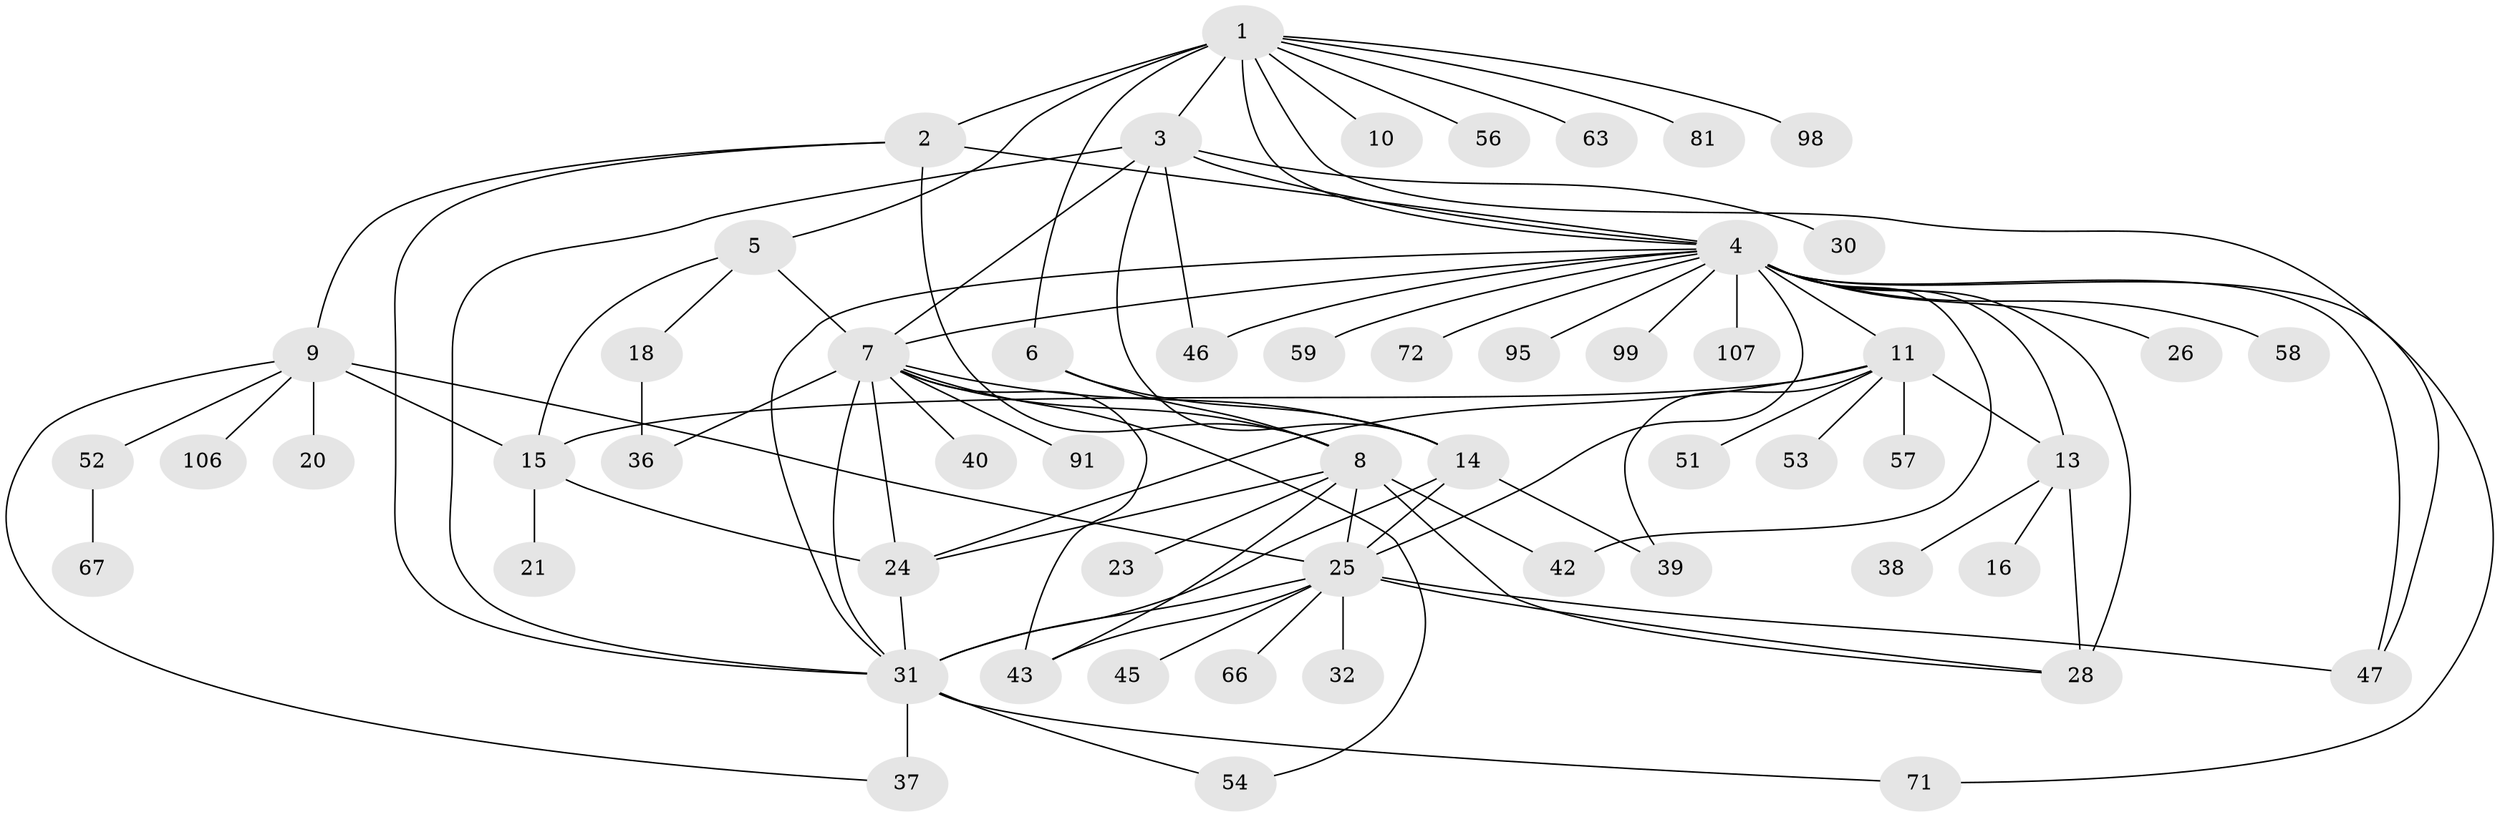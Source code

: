 // original degree distribution, {13: 0.008849557522123894, 3: 0.09734513274336283, 9: 0.035398230088495575, 24: 0.008849557522123894, 5: 0.04424778761061947, 7: 0.04424778761061947, 12: 0.017699115044247787, 1: 0.49557522123893805, 6: 0.017699115044247787, 2: 0.168141592920354, 4: 0.061946902654867256}
// Generated by graph-tools (version 1.1) at 2025/14/03/09/25 04:14:48]
// undirected, 56 vertices, 92 edges
graph export_dot {
graph [start="1"]
  node [color=gray90,style=filled];
  1;
  2 [super="+12"];
  3 [super="+69+50"];
  4;
  5 [super="+17"];
  6 [super="+73+68+22+27+35"];
  7 [super="+41"];
  8;
  9;
  10;
  11 [super="+19+74"];
  13;
  14 [super="+77+55"];
  15 [super="+44"];
  16;
  18;
  20;
  21;
  23;
  24 [super="+29"];
  25 [super="+64+48"];
  26;
  28 [super="+88+89+100+110+34"];
  30;
  31 [super="+76"];
  32;
  36;
  37 [super="+108+96"];
  38;
  39 [super="+97+62"];
  40 [super="+60"];
  42 [super="+86"];
  43 [super="+93+75"];
  45;
  46;
  47 [super="+61"];
  51;
  52;
  53;
  54 [super="+111"];
  56;
  57;
  58;
  59;
  63;
  66;
  67;
  71;
  72;
  81;
  91;
  95;
  98;
  99;
  106;
  107;
  1 -- 2 [weight=2];
  1 -- 3;
  1 -- 4;
  1 -- 5;
  1 -- 6 [weight=2];
  1 -- 10;
  1 -- 56;
  1 -- 63;
  1 -- 81;
  1 -- 98;
  1 -- 47;
  2 -- 9;
  2 -- 4;
  2 -- 8;
  2 -- 31;
  3 -- 4;
  3 -- 7;
  3 -- 30;
  3 -- 31;
  3 -- 46;
  3 -- 14;
  4 -- 7;
  4 -- 11;
  4 -- 13;
  4 -- 26;
  4 -- 28 [weight=2];
  4 -- 42;
  4 -- 46;
  4 -- 47 [weight=2];
  4 -- 58;
  4 -- 59;
  4 -- 71;
  4 -- 72;
  4 -- 95;
  4 -- 99;
  4 -- 107;
  4 -- 31;
  4 -- 25;
  5 -- 7;
  5 -- 18;
  5 -- 15;
  6 -- 14 [weight=2];
  6 -- 8;
  7 -- 8;
  7 -- 14;
  7 -- 31;
  7 -- 36;
  7 -- 40;
  7 -- 43;
  7 -- 91;
  7 -- 54;
  7 -- 24 [weight=2];
  8 -- 23;
  8 -- 25;
  8 -- 42;
  8 -- 43;
  8 -- 28;
  8 -- 24;
  9 -- 15;
  9 -- 20;
  9 -- 25;
  9 -- 52;
  9 -- 106;
  9 -- 37;
  11 -- 13;
  11 -- 15;
  11 -- 51;
  11 -- 53;
  11 -- 39 [weight=2];
  11 -- 24;
  11 -- 57;
  13 -- 16;
  13 -- 38;
  13 -- 28 [weight=2];
  14 -- 31 [weight=2];
  14 -- 39;
  14 -- 25;
  15 -- 21;
  15 -- 24;
  18 -- 36;
  24 -- 31;
  25 -- 32;
  25 -- 43;
  25 -- 45;
  25 -- 31 [weight=2];
  25 -- 66;
  25 -- 28;
  25 -- 47;
  31 -- 37 [weight=2];
  31 -- 71;
  31 -- 54;
  52 -- 67;
}
